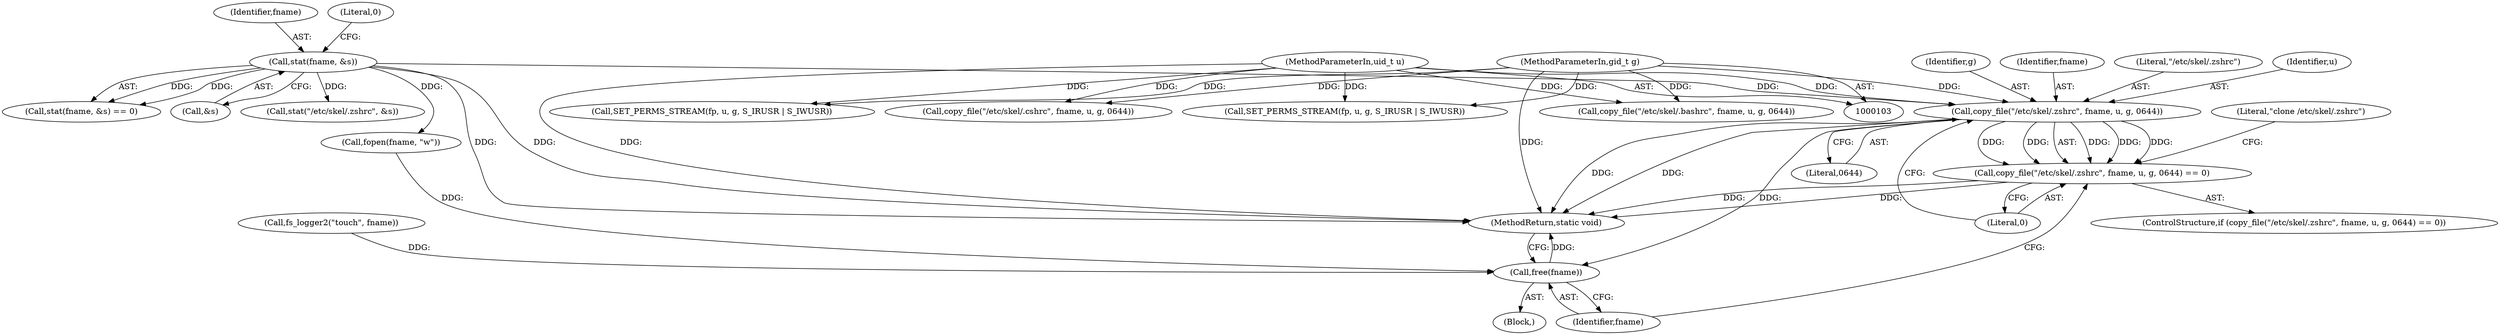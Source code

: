 digraph "0_firejail_b8a4ff9775318ca5e679183884a6a63f3da8f863_1@API" {
"1000159" [label="(Call,copy_file(\"/etc/skel/.zshrc\", fname, u, g, 0644))"];
"1000143" [label="(Call,stat(fname, &s))"];
"1000105" [label="(MethodParameterIn,uid_t u)"];
"1000106" [label="(MethodParameterIn,gid_t g)"];
"1000158" [label="(Call,copy_file(\"/etc/skel/.zshrc\", fname, u, g, 0644) == 0)"];
"1000195" [label="(Call,free(fname))"];
"1000142" [label="(Call,stat(fname, &s) == 0)"];
"1000106" [label="(MethodParameterIn,gid_t g)"];
"1000145" [label="(Call,&s)"];
"1000163" [label="(Identifier,g)"];
"1000151" [label="(Call,stat(\"/etc/skel/.zshrc\", &s))"];
"1000157" [label="(ControlStructure,if (copy_file(\"/etc/skel/.zshrc\", fname, u, g, 0644) == 0))"];
"1000264" [label="(Call,SET_PERMS_STREAM(fp, u, g, S_IRUSR | S_IWUSR))"];
"1000144" [label="(Identifier,fname)"];
"1000196" [label="(Identifier,fname)"];
"1000174" [label="(Call,fopen(fname, \"w\"))"];
"1000240" [label="(Call,copy_file(\"/etc/skel/.cshrc\", fname, u, g, 0644))"];
"1000147" [label="(Literal,0)"];
"1000322" [label="(MethodReturn,static void)"];
"1000168" [label="(Literal,\"clone /etc/skel/.zshrc\")"];
"1000159" [label="(Call,copy_file(\"/etc/skel/.zshrc\", fname, u, g, 0644))"];
"1000128" [label="(Block,)"];
"1000165" [label="(Literal,0)"];
"1000161" [label="(Identifier,fname)"];
"1000183" [label="(Call,SET_PERMS_STREAM(fp, u, g, S_IRUSR | S_IWUSR))"];
"1000195" [label="(Call,free(fname))"];
"1000158" [label="(Call,copy_file(\"/etc/skel/.zshrc\", fname, u, g, 0644) == 0)"];
"1000310" [label="(Call,copy_file(\"/etc/skel/.bashrc\", fname, u, g, 0644))"];
"1000192" [label="(Call,fs_logger2(\"touch\", fname))"];
"1000164" [label="(Literal,0644)"];
"1000160" [label="(Literal,\"/etc/skel/.zshrc\")"];
"1000162" [label="(Identifier,u)"];
"1000143" [label="(Call,stat(fname, &s))"];
"1000105" [label="(MethodParameterIn,uid_t u)"];
"1000159" -> "1000158"  [label="AST: "];
"1000159" -> "1000164"  [label="CFG: "];
"1000160" -> "1000159"  [label="AST: "];
"1000161" -> "1000159"  [label="AST: "];
"1000162" -> "1000159"  [label="AST: "];
"1000163" -> "1000159"  [label="AST: "];
"1000164" -> "1000159"  [label="AST: "];
"1000165" -> "1000159"  [label="CFG: "];
"1000159" -> "1000322"  [label="DDG: "];
"1000159" -> "1000322"  [label="DDG: "];
"1000159" -> "1000158"  [label="DDG: "];
"1000159" -> "1000158"  [label="DDG: "];
"1000159" -> "1000158"  [label="DDG: "];
"1000159" -> "1000158"  [label="DDG: "];
"1000159" -> "1000158"  [label="DDG: "];
"1000143" -> "1000159"  [label="DDG: "];
"1000105" -> "1000159"  [label="DDG: "];
"1000106" -> "1000159"  [label="DDG: "];
"1000159" -> "1000195"  [label="DDG: "];
"1000143" -> "1000142"  [label="AST: "];
"1000143" -> "1000145"  [label="CFG: "];
"1000144" -> "1000143"  [label="AST: "];
"1000145" -> "1000143"  [label="AST: "];
"1000147" -> "1000143"  [label="CFG: "];
"1000143" -> "1000322"  [label="DDG: "];
"1000143" -> "1000322"  [label="DDG: "];
"1000143" -> "1000142"  [label="DDG: "];
"1000143" -> "1000142"  [label="DDG: "];
"1000143" -> "1000151"  [label="DDG: "];
"1000143" -> "1000174"  [label="DDG: "];
"1000105" -> "1000103"  [label="AST: "];
"1000105" -> "1000322"  [label="DDG: "];
"1000105" -> "1000183"  [label="DDG: "];
"1000105" -> "1000240"  [label="DDG: "];
"1000105" -> "1000264"  [label="DDG: "];
"1000105" -> "1000310"  [label="DDG: "];
"1000106" -> "1000103"  [label="AST: "];
"1000106" -> "1000322"  [label="DDG: "];
"1000106" -> "1000183"  [label="DDG: "];
"1000106" -> "1000240"  [label="DDG: "];
"1000106" -> "1000264"  [label="DDG: "];
"1000106" -> "1000310"  [label="DDG: "];
"1000158" -> "1000157"  [label="AST: "];
"1000158" -> "1000165"  [label="CFG: "];
"1000165" -> "1000158"  [label="AST: "];
"1000168" -> "1000158"  [label="CFG: "];
"1000196" -> "1000158"  [label="CFG: "];
"1000158" -> "1000322"  [label="DDG: "];
"1000158" -> "1000322"  [label="DDG: "];
"1000195" -> "1000128"  [label="AST: "];
"1000195" -> "1000196"  [label="CFG: "];
"1000196" -> "1000195"  [label="AST: "];
"1000322" -> "1000195"  [label="CFG: "];
"1000195" -> "1000322"  [label="DDG: "];
"1000192" -> "1000195"  [label="DDG: "];
"1000174" -> "1000195"  [label="DDG: "];
}
